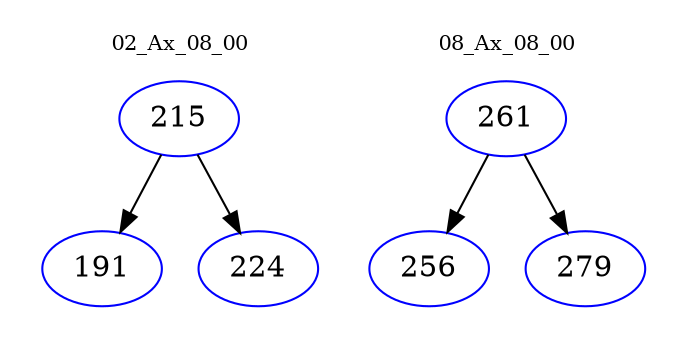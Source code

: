 digraph{
subgraph cluster_0 {
color = white
label = "02_Ax_08_00";
fontsize=10;
T0_215 [label="215", color="blue"]
T0_215 -> T0_191 [color="black"]
T0_191 [label="191", color="blue"]
T0_215 -> T0_224 [color="black"]
T0_224 [label="224", color="blue"]
}
subgraph cluster_1 {
color = white
label = "08_Ax_08_00";
fontsize=10;
T1_261 [label="261", color="blue"]
T1_261 -> T1_256 [color="black"]
T1_256 [label="256", color="blue"]
T1_261 -> T1_279 [color="black"]
T1_279 [label="279", color="blue"]
}
}
